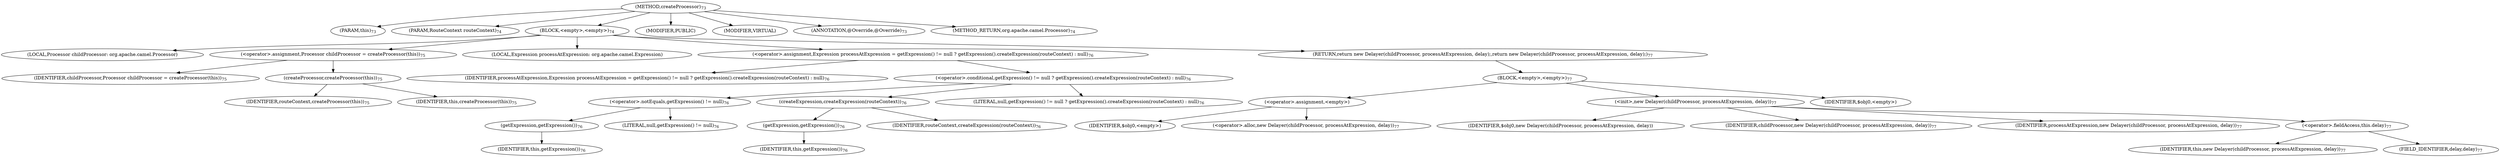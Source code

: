 digraph "createProcessor" {  
"128" [label = <(METHOD,createProcessor)<SUB>73</SUB>> ]
"16" [label = <(PARAM,this)<SUB>73</SUB>> ]
"129" [label = <(PARAM,RouteContext routeContext)<SUB>74</SUB>> ]
"130" [label = <(BLOCK,&lt;empty&gt;,&lt;empty&gt;)<SUB>74</SUB>> ]
"131" [label = <(LOCAL,Processor childProcessor: org.apache.camel.Processor)> ]
"132" [label = <(&lt;operator&gt;.assignment,Processor childProcessor = createProcessor(this))<SUB>75</SUB>> ]
"133" [label = <(IDENTIFIER,childProcessor,Processor childProcessor = createProcessor(this))<SUB>75</SUB>> ]
"134" [label = <(createProcessor,createProcessor(this))<SUB>75</SUB>> ]
"135" [label = <(IDENTIFIER,routeContext,createProcessor(this))<SUB>75</SUB>> ]
"15" [label = <(IDENTIFIER,this,createProcessor(this))<SUB>75</SUB>> ]
"136" [label = <(LOCAL,Expression processAtExpression: org.apache.camel.Expression)> ]
"137" [label = <(&lt;operator&gt;.assignment,Expression processAtExpression = getExpression() != null ? getExpression().createExpression(routeContext) : null)<SUB>76</SUB>> ]
"138" [label = <(IDENTIFIER,processAtExpression,Expression processAtExpression = getExpression() != null ? getExpression().createExpression(routeContext) : null)<SUB>76</SUB>> ]
"139" [label = <(&lt;operator&gt;.conditional,getExpression() != null ? getExpression().createExpression(routeContext) : null)<SUB>76</SUB>> ]
"140" [label = <(&lt;operator&gt;.notEquals,getExpression() != null)<SUB>76</SUB>> ]
"141" [label = <(getExpression,getExpression())<SUB>76</SUB>> ]
"17" [label = <(IDENTIFIER,this,getExpression())<SUB>76</SUB>> ]
"142" [label = <(LITERAL,null,getExpression() != null)<SUB>76</SUB>> ]
"143" [label = <(createExpression,createExpression(routeContext))<SUB>76</SUB>> ]
"144" [label = <(getExpression,getExpression())<SUB>76</SUB>> ]
"18" [label = <(IDENTIFIER,this,getExpression())<SUB>76</SUB>> ]
"145" [label = <(IDENTIFIER,routeContext,createExpression(routeContext))<SUB>76</SUB>> ]
"146" [label = <(LITERAL,null,getExpression() != null ? getExpression().createExpression(routeContext) : null)<SUB>76</SUB>> ]
"147" [label = <(RETURN,return new Delayer(childProcessor, processAtExpression, delay);,return new Delayer(childProcessor, processAtExpression, delay);)<SUB>77</SUB>> ]
"148" [label = <(BLOCK,&lt;empty&gt;,&lt;empty&gt;)<SUB>77</SUB>> ]
"149" [label = <(&lt;operator&gt;.assignment,&lt;empty&gt;)> ]
"150" [label = <(IDENTIFIER,$obj0,&lt;empty&gt;)> ]
"151" [label = <(&lt;operator&gt;.alloc,new Delayer(childProcessor, processAtExpression, delay))<SUB>77</SUB>> ]
"152" [label = <(&lt;init&gt;,new Delayer(childProcessor, processAtExpression, delay))<SUB>77</SUB>> ]
"153" [label = <(IDENTIFIER,$obj0,new Delayer(childProcessor, processAtExpression, delay))> ]
"154" [label = <(IDENTIFIER,childProcessor,new Delayer(childProcessor, processAtExpression, delay))<SUB>77</SUB>> ]
"155" [label = <(IDENTIFIER,processAtExpression,new Delayer(childProcessor, processAtExpression, delay))<SUB>77</SUB>> ]
"156" [label = <(&lt;operator&gt;.fieldAccess,this.delay)<SUB>77</SUB>> ]
"157" [label = <(IDENTIFIER,this,new Delayer(childProcessor, processAtExpression, delay))<SUB>77</SUB>> ]
"158" [label = <(FIELD_IDENTIFIER,delay,delay)<SUB>77</SUB>> ]
"159" [label = <(IDENTIFIER,$obj0,&lt;empty&gt;)> ]
"160" [label = <(MODIFIER,PUBLIC)> ]
"161" [label = <(MODIFIER,VIRTUAL)> ]
"162" [label = <(ANNOTATION,@Override,@Override)<SUB>73</SUB>> ]
"163" [label = <(METHOD_RETURN,org.apache.camel.Processor)<SUB>74</SUB>> ]
  "128" -> "16" 
  "128" -> "129" 
  "128" -> "130" 
  "128" -> "160" 
  "128" -> "161" 
  "128" -> "162" 
  "128" -> "163" 
  "130" -> "131" 
  "130" -> "132" 
  "130" -> "136" 
  "130" -> "137" 
  "130" -> "147" 
  "132" -> "133" 
  "132" -> "134" 
  "134" -> "135" 
  "134" -> "15" 
  "137" -> "138" 
  "137" -> "139" 
  "139" -> "140" 
  "139" -> "143" 
  "139" -> "146" 
  "140" -> "141" 
  "140" -> "142" 
  "141" -> "17" 
  "143" -> "144" 
  "143" -> "145" 
  "144" -> "18" 
  "147" -> "148" 
  "148" -> "149" 
  "148" -> "152" 
  "148" -> "159" 
  "149" -> "150" 
  "149" -> "151" 
  "152" -> "153" 
  "152" -> "154" 
  "152" -> "155" 
  "152" -> "156" 
  "156" -> "157" 
  "156" -> "158" 
}
